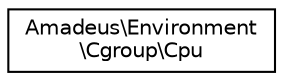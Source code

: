 digraph "Graphical Class Hierarchy"
{
  edge [fontname="Helvetica",fontsize="10",labelfontname="Helvetica",labelfontsize="10"];
  node [fontname="Helvetica",fontsize="10",shape=record];
  rankdir="LR";
  Node0 [label="Amadeus\\Environment\l\\Cgroup\\Cpu",height=0.2,width=0.4,color="black", fillcolor="white", style="filled",URL="$classAmadeus_1_1Environment_1_1Cgroup_1_1Cpu.html"];
}
